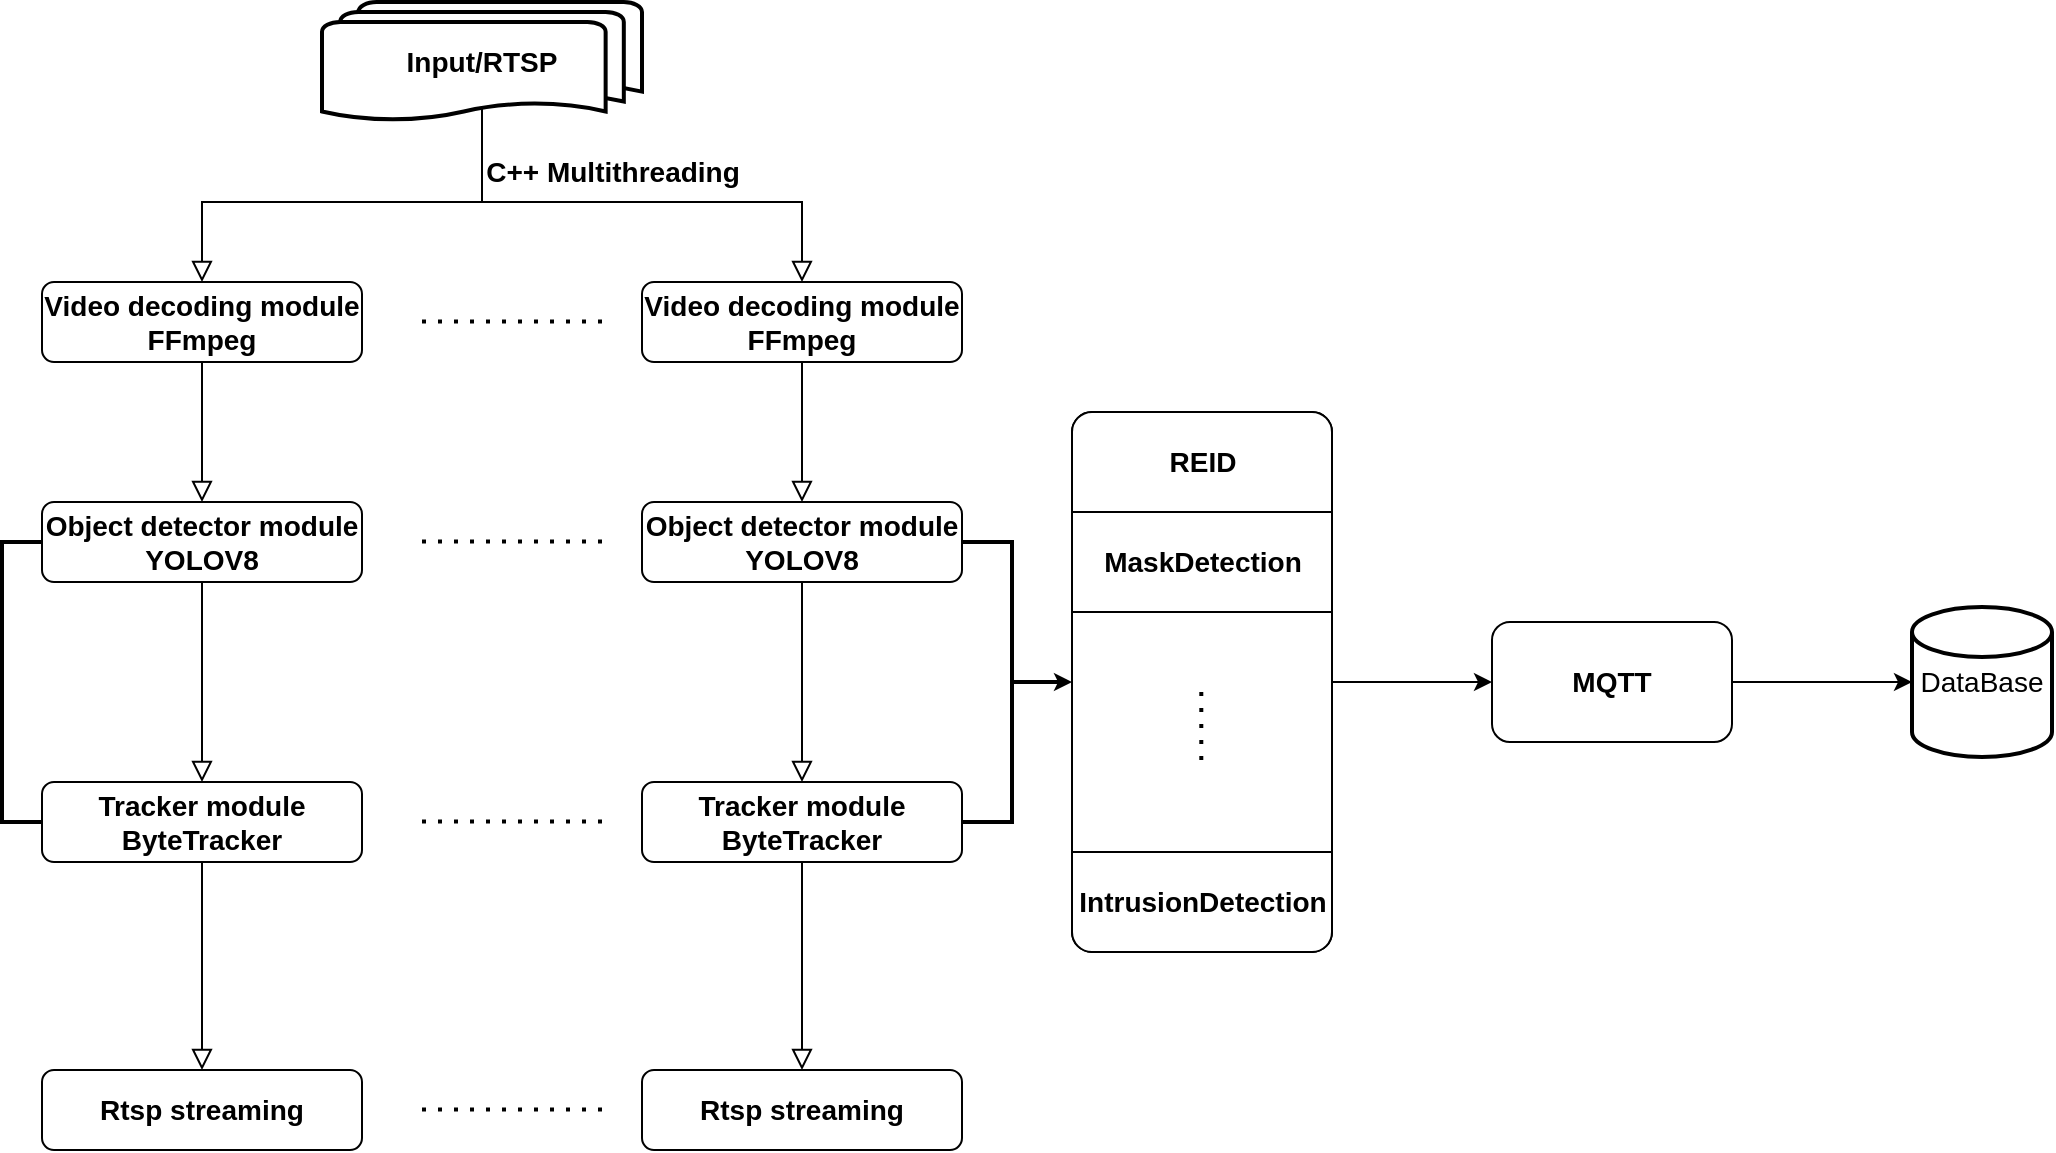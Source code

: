 <mxfile version="20.8.20" type="github">
  <diagram id="C5RBs43oDa-KdzZeNtuy" name="Page-1">
    <mxGraphModel dx="1430" dy="792" grid="1" gridSize="10" guides="1" tooltips="1" connect="1" arrows="1" fold="1" page="1" pageScale="1" pageWidth="1169" pageHeight="827" background="#ffffff" math="0" shadow="0">
      <root>
        <mxCell id="WIyWlLk6GJQsqaUBKTNV-0" />
        <mxCell id="WIyWlLk6GJQsqaUBKTNV-1" parent="WIyWlLk6GJQsqaUBKTNV-0" />
        <mxCell id="WIyWlLk6GJQsqaUBKTNV-2" value="" style="rounded=0;html=1;jettySize=auto;orthogonalLoop=1;fontSize=14;endArrow=block;endFill=0;endSize=8;strokeWidth=1;shadow=0;labelBackgroundColor=none;edgeStyle=orthogonalEdgeStyle;exitX=0.5;exitY=0.88;exitDx=0;exitDy=0;exitPerimeter=0;fontStyle=1" parent="WIyWlLk6GJQsqaUBKTNV-1" source="Zim9T-EeI6xXf0g0qFfT-13" target="Zim9T-EeI6xXf0g0qFfT-5" edge="1">
          <mxGeometry relative="1" as="geometry">
            <mxPoint x="230" y="100" as="sourcePoint" />
            <mxPoint x="230" y="170" as="targetPoint" />
          </mxGeometry>
        </mxCell>
        <mxCell id="WIyWlLk6GJQsqaUBKTNV-12" value="Object detector module&lt;br style=&quot;border-color: var(--border-color);&quot;&gt;YOLOV8" style="rounded=1;whiteSpace=wrap;html=1;fontSize=14;glass=0;strokeWidth=1;shadow=0;fontStyle=1" parent="WIyWlLk6GJQsqaUBKTNV-1" vertex="1">
          <mxGeometry x="70" y="280" width="160" height="40" as="geometry" />
        </mxCell>
        <mxCell id="Zim9T-EeI6xXf0g0qFfT-1" value="" style="rounded=0;html=1;jettySize=auto;orthogonalLoop=1;fontSize=14;endArrow=block;endFill=0;endSize=8;strokeWidth=1;shadow=0;labelBackgroundColor=none;edgeStyle=orthogonalEdgeStyle;exitX=0.5;exitY=1;exitDx=0;exitDy=0;fontStyle=1" edge="1" parent="WIyWlLk6GJQsqaUBKTNV-1" source="Zim9T-EeI6xXf0g0qFfT-5" target="WIyWlLk6GJQsqaUBKTNV-12">
          <mxGeometry relative="1" as="geometry">
            <mxPoint x="150" y="230" as="sourcePoint" />
            <mxPoint x="139.76" y="260" as="targetPoint" />
          </mxGeometry>
        </mxCell>
        <mxCell id="Zim9T-EeI6xXf0g0qFfT-5" value="Video decoding module&lt;br&gt;FFmpeg" style="rounded=1;whiteSpace=wrap;html=1;fontSize=14;glass=0;strokeWidth=1;shadow=0;fontStyle=1" vertex="1" parent="WIyWlLk6GJQsqaUBKTNV-1">
          <mxGeometry x="70" y="170" width="160" height="40" as="geometry" />
        </mxCell>
        <mxCell id="Zim9T-EeI6xXf0g0qFfT-6" value="Tracker module&lt;br&gt;ByteTracker" style="rounded=1;whiteSpace=wrap;html=1;fontSize=14;glass=0;strokeWidth=1;shadow=0;fontStyle=1" vertex="1" parent="WIyWlLk6GJQsqaUBKTNV-1">
          <mxGeometry x="70" y="420" width="160" height="40" as="geometry" />
        </mxCell>
        <mxCell id="Zim9T-EeI6xXf0g0qFfT-7" value="" style="rounded=0;html=1;jettySize=auto;orthogonalLoop=1;fontSize=14;endArrow=block;endFill=0;endSize=8;strokeWidth=1;shadow=0;labelBackgroundColor=none;edgeStyle=orthogonalEdgeStyle;fontStyle=1" edge="1" parent="WIyWlLk6GJQsqaUBKTNV-1" source="WIyWlLk6GJQsqaUBKTNV-12" target="Zim9T-EeI6xXf0g0qFfT-6">
          <mxGeometry relative="1" as="geometry">
            <mxPoint x="149.76" y="320" as="sourcePoint" />
            <mxPoint x="149.76" y="390" as="targetPoint" />
          </mxGeometry>
        </mxCell>
        <mxCell id="Zim9T-EeI6xXf0g0qFfT-8" value="Rtsp streaming" style="rounded=1;whiteSpace=wrap;html=1;fontSize=14;glass=0;strokeWidth=1;shadow=0;fontStyle=1" vertex="1" parent="WIyWlLk6GJQsqaUBKTNV-1">
          <mxGeometry x="70" y="564" width="160" height="40" as="geometry" />
        </mxCell>
        <mxCell id="Zim9T-EeI6xXf0g0qFfT-9" value="" style="rounded=0;html=1;jettySize=auto;orthogonalLoop=1;fontSize=14;endArrow=block;endFill=0;endSize=8;strokeWidth=1;shadow=0;labelBackgroundColor=none;edgeStyle=orthogonalEdgeStyle;entryX=0.5;entryY=0;entryDx=0;entryDy=0;fontStyle=1" edge="1" parent="WIyWlLk6GJQsqaUBKTNV-1" source="Zim9T-EeI6xXf0g0qFfT-6" target="Zim9T-EeI6xXf0g0qFfT-8">
          <mxGeometry relative="1" as="geometry">
            <mxPoint x="149.76" y="430" as="sourcePoint" />
            <mxPoint x="149.76" y="500" as="targetPoint" />
          </mxGeometry>
        </mxCell>
        <mxCell id="Zim9T-EeI6xXf0g0qFfT-13" value="Input/RTSP" style="strokeWidth=2;html=1;shape=mxgraph.flowchart.multi-document;whiteSpace=wrap;fontSize=14;fontStyle=1" vertex="1" parent="WIyWlLk6GJQsqaUBKTNV-1">
          <mxGeometry x="210" y="30" width="160" height="60" as="geometry" />
        </mxCell>
        <mxCell id="Zim9T-EeI6xXf0g0qFfT-15" value="Object detector module&lt;br&gt;YOLOV8" style="rounded=1;whiteSpace=wrap;html=1;fontSize=14;glass=0;strokeWidth=1;shadow=0;fontStyle=1" vertex="1" parent="WIyWlLk6GJQsqaUBKTNV-1">
          <mxGeometry x="370" y="280" width="160" height="40" as="geometry" />
        </mxCell>
        <mxCell id="Zim9T-EeI6xXf0g0qFfT-16" value="" style="rounded=0;html=1;jettySize=auto;orthogonalLoop=1;fontSize=14;endArrow=block;endFill=0;endSize=8;strokeWidth=1;shadow=0;labelBackgroundColor=none;edgeStyle=orthogonalEdgeStyle;exitX=0.5;exitY=1;exitDx=0;exitDy=0;fontStyle=1" edge="1" parent="WIyWlLk6GJQsqaUBKTNV-1" source="Zim9T-EeI6xXf0g0qFfT-17" target="Zim9T-EeI6xXf0g0qFfT-15">
          <mxGeometry relative="1" as="geometry">
            <mxPoint x="450" y="230" as="sourcePoint" />
            <mxPoint x="439.76" y="260" as="targetPoint" />
          </mxGeometry>
        </mxCell>
        <mxCell id="Zim9T-EeI6xXf0g0qFfT-17" value="Video decoding module&lt;br style=&quot;border-color: var(--border-color);&quot;&gt;FFmpeg" style="rounded=1;whiteSpace=wrap;html=1;fontSize=14;glass=0;strokeWidth=1;shadow=0;fontStyle=1" vertex="1" parent="WIyWlLk6GJQsqaUBKTNV-1">
          <mxGeometry x="370" y="170" width="160" height="40" as="geometry" />
        </mxCell>
        <mxCell id="Zim9T-EeI6xXf0g0qFfT-18" value="Tracker module&lt;br style=&quot;border-color: var(--border-color);&quot;&gt;ByteTracker" style="rounded=1;whiteSpace=wrap;html=1;fontSize=14;glass=0;strokeWidth=1;shadow=0;fontStyle=1" vertex="1" parent="WIyWlLk6GJQsqaUBKTNV-1">
          <mxGeometry x="370" y="420" width="160" height="40" as="geometry" />
        </mxCell>
        <mxCell id="Zim9T-EeI6xXf0g0qFfT-19" value="" style="rounded=0;html=1;jettySize=auto;orthogonalLoop=1;fontSize=14;endArrow=block;endFill=0;endSize=8;strokeWidth=1;shadow=0;labelBackgroundColor=none;edgeStyle=orthogonalEdgeStyle;fontStyle=1" edge="1" parent="WIyWlLk6GJQsqaUBKTNV-1" source="Zim9T-EeI6xXf0g0qFfT-15" target="Zim9T-EeI6xXf0g0qFfT-18">
          <mxGeometry relative="1" as="geometry">
            <mxPoint x="449.76" y="320" as="sourcePoint" />
            <mxPoint x="449.76" y="390" as="targetPoint" />
          </mxGeometry>
        </mxCell>
        <mxCell id="Zim9T-EeI6xXf0g0qFfT-20" value="Rtsp streaming" style="rounded=1;whiteSpace=wrap;html=1;fontSize=14;glass=0;strokeWidth=1;shadow=0;fontStyle=1" vertex="1" parent="WIyWlLk6GJQsqaUBKTNV-1">
          <mxGeometry x="370" y="564" width="160" height="40" as="geometry" />
        </mxCell>
        <mxCell id="Zim9T-EeI6xXf0g0qFfT-21" value="" style="rounded=0;html=1;jettySize=auto;orthogonalLoop=1;fontSize=14;endArrow=block;endFill=0;endSize=8;strokeWidth=1;shadow=0;labelBackgroundColor=none;edgeStyle=orthogonalEdgeStyle;entryX=0.5;entryY=0;entryDx=0;entryDy=0;fontStyle=1" edge="1" parent="WIyWlLk6GJQsqaUBKTNV-1" source="Zim9T-EeI6xXf0g0qFfT-18" target="Zim9T-EeI6xXf0g0qFfT-20">
          <mxGeometry relative="1" as="geometry">
            <mxPoint x="449.76" y="430" as="sourcePoint" />
            <mxPoint x="449.76" y="500" as="targetPoint" />
          </mxGeometry>
        </mxCell>
        <mxCell id="Zim9T-EeI6xXf0g0qFfT-23" value="" style="rounded=0;html=1;jettySize=auto;orthogonalLoop=1;fontSize=14;endArrow=block;endFill=0;endSize=8;strokeWidth=1;shadow=0;labelBackgroundColor=none;edgeStyle=orthogonalEdgeStyle;exitX=0.5;exitY=0.88;exitDx=0;exitDy=0;exitPerimeter=0;fontStyle=1" edge="1" parent="WIyWlLk6GJQsqaUBKTNV-1" source="Zim9T-EeI6xXf0g0qFfT-13" target="Zim9T-EeI6xXf0g0qFfT-17">
          <mxGeometry relative="1" as="geometry">
            <mxPoint x="280" y="90" as="sourcePoint" />
            <mxPoint x="160" y="180" as="targetPoint" />
            <Array as="points">
              <mxPoint x="290" y="130" />
              <mxPoint x="450" y="130" />
            </Array>
          </mxGeometry>
        </mxCell>
        <mxCell id="Zim9T-EeI6xXf0g0qFfT-24" value="" style="endArrow=none;dashed=1;html=1;dashPattern=1 3;strokeWidth=2;rounded=0;fontSize=14;fontStyle=1" edge="1" parent="WIyWlLk6GJQsqaUBKTNV-1">
          <mxGeometry width="50" height="50" relative="1" as="geometry">
            <mxPoint x="260" y="189.76" as="sourcePoint" />
            <mxPoint x="350" y="189.76" as="targetPoint" />
          </mxGeometry>
        </mxCell>
        <mxCell id="Zim9T-EeI6xXf0g0qFfT-25" value="" style="endArrow=none;dashed=1;html=1;dashPattern=1 3;strokeWidth=2;rounded=0;fontSize=14;fontStyle=1" edge="1" parent="WIyWlLk6GJQsqaUBKTNV-1">
          <mxGeometry width="50" height="50" relative="1" as="geometry">
            <mxPoint x="260" y="299.76" as="sourcePoint" />
            <mxPoint x="350" y="299.76" as="targetPoint" />
          </mxGeometry>
        </mxCell>
        <mxCell id="Zim9T-EeI6xXf0g0qFfT-26" value="" style="endArrow=none;dashed=1;html=1;dashPattern=1 3;strokeWidth=2;rounded=0;fontSize=14;fontStyle=1" edge="1" parent="WIyWlLk6GJQsqaUBKTNV-1">
          <mxGeometry width="50" height="50" relative="1" as="geometry">
            <mxPoint x="260" y="583.76" as="sourcePoint" />
            <mxPoint x="350" y="583.76" as="targetPoint" />
          </mxGeometry>
        </mxCell>
        <mxCell id="Zim9T-EeI6xXf0g0qFfT-27" value="" style="endArrow=none;dashed=1;html=1;dashPattern=1 3;strokeWidth=2;rounded=0;fontSize=14;fontStyle=1" edge="1" parent="WIyWlLk6GJQsqaUBKTNV-1">
          <mxGeometry width="50" height="50" relative="1" as="geometry">
            <mxPoint x="260" y="439.76" as="sourcePoint" />
            <mxPoint x="350" y="439.76" as="targetPoint" />
          </mxGeometry>
        </mxCell>
        <mxCell id="Zim9T-EeI6xXf0g0qFfT-28" value="C++&amp;nbsp;Multithreading" style="text;html=1;align=center;verticalAlign=middle;resizable=0;points=[];autosize=1;strokeColor=none;fillColor=none;fontSize=14;fontStyle=1" vertex="1" parent="WIyWlLk6GJQsqaUBKTNV-1">
          <mxGeometry x="280" y="100" width="150" height="30" as="geometry" />
        </mxCell>
        <mxCell id="Zim9T-EeI6xXf0g0qFfT-68" value="" style="strokeWidth=1;shadow=0;dashed=0;align=center;html=1;shape=mxgraph.mockup.rrect;rSize=10;labelBorderColor=#000000;fontSize=14;fontStyle=1" vertex="1" parent="WIyWlLk6GJQsqaUBKTNV-1">
          <mxGeometry x="585" y="235" width="130" height="270" as="geometry" />
        </mxCell>
        <mxCell id="Zim9T-EeI6xXf0g0qFfT-69" value="MaskDetection" style="strokeColor=inherit;fillColor=inherit;gradientColor=inherit;strokeWidth=1;shadow=0;dashed=0;align=center;html=1;shape=mxgraph.mockup.rrect;rSize=0;fontSize=14;fontColor=#000000;fontStyle=1;resizeWidth=1;" vertex="1" parent="Zim9T-EeI6xXf0g0qFfT-68">
          <mxGeometry width="130" height="50" relative="1" as="geometry">
            <mxPoint y="50" as="offset" />
          </mxGeometry>
        </mxCell>
        <mxCell id="Zim9T-EeI6xXf0g0qFfT-71" value="IntrusionDetection" style="strokeColor=inherit;fillColor=inherit;gradientColor=inherit;strokeWidth=1;shadow=0;dashed=0;align=center;html=1;shape=mxgraph.mockup.bottomButton;rSize=10;fontSize=14;fontColor=#000000;fontStyle=1;resizeWidth=1;" vertex="1" parent="Zim9T-EeI6xXf0g0qFfT-68">
          <mxGeometry y="1" width="130" height="50" relative="1" as="geometry">
            <mxPoint y="-50" as="offset" />
          </mxGeometry>
        </mxCell>
        <mxCell id="Zim9T-EeI6xXf0g0qFfT-74" value="REID" style="strokeColor=inherit;fillColor=inherit;gradientColor=inherit;strokeWidth=1;shadow=0;dashed=0;align=center;html=1;shape=mxgraph.mockup.bottomButton;rSize=10;fontSize=14;fontColor=#000000;fontStyle=1;resizeWidth=1;direction=west;" vertex="1" parent="Zim9T-EeI6xXf0g0qFfT-68">
          <mxGeometry width="130" height="50" as="geometry" />
        </mxCell>
        <mxCell id="Zim9T-EeI6xXf0g0qFfT-77" value="" style="endArrow=none;dashed=1;html=1;dashPattern=1 3;strokeWidth=2;rounded=0;fontSize=14;fontStyle=1" edge="1" parent="Zim9T-EeI6xXf0g0qFfT-68">
          <mxGeometry width="50" height="50" relative="1" as="geometry">
            <mxPoint x="64.652" y="174" as="sourcePoint" />
            <mxPoint x="64.652" y="134" as="targetPoint" />
          </mxGeometry>
        </mxCell>
        <mxCell id="Zim9T-EeI6xXf0g0qFfT-84" value="" style="edgeStyle=orthogonalEdgeStyle;rounded=0;orthogonalLoop=1;jettySize=auto;html=1;fontSize=14;fontColor=#000000;" edge="1" parent="WIyWlLk6GJQsqaUBKTNV-1" source="Zim9T-EeI6xXf0g0qFfT-78" target="Zim9T-EeI6xXf0g0qFfT-83">
          <mxGeometry relative="1" as="geometry" />
        </mxCell>
        <mxCell id="Zim9T-EeI6xXf0g0qFfT-78" value="MQTT" style="rounded=1;whiteSpace=wrap;html=1;labelBackgroundColor=none;labelBorderColor=none;fillColor=#FFFFFF;fontSize=14;fontStyle=1" vertex="1" parent="WIyWlLk6GJQsqaUBKTNV-1">
          <mxGeometry x="795" y="340" width="120" height="60" as="geometry" />
        </mxCell>
        <mxCell id="Zim9T-EeI6xXf0g0qFfT-79" value="" style="endArrow=classic;html=1;rounded=0;entryX=0;entryY=0.5;entryDx=0;entryDy=0;fontSize=14;fontStyle=1" edge="1" parent="WIyWlLk6GJQsqaUBKTNV-1" source="Zim9T-EeI6xXf0g0qFfT-68" target="Zim9T-EeI6xXf0g0qFfT-78">
          <mxGeometry width="50" height="50" relative="1" as="geometry">
            <mxPoint x="765" y="515" as="sourcePoint" />
            <mxPoint x="815" y="465" as="targetPoint" />
          </mxGeometry>
        </mxCell>
        <mxCell id="Zim9T-EeI6xXf0g0qFfT-81" value="" style="strokeWidth=2;html=1;shape=mxgraph.flowchart.annotation_2;align=left;labelPosition=right;pointerEvents=1;labelBackgroundColor=none;labelBorderColor=none;fillColor=#FFFFFF;direction=west;fontSize=14;fontStyle=1" vertex="1" parent="WIyWlLk6GJQsqaUBKTNV-1">
          <mxGeometry x="530" y="300" width="50" height="140" as="geometry" />
        </mxCell>
        <mxCell id="Zim9T-EeI6xXf0g0qFfT-82" value="" style="strokeWidth=2;html=1;shape=mxgraph.flowchart.annotation_1;align=left;pointerEvents=1;labelBackgroundColor=none;labelBorderColor=none;fillColor=#FFFFFF;fontSize=14;fontStyle=1" vertex="1" parent="WIyWlLk6GJQsqaUBKTNV-1">
          <mxGeometry x="50" y="300" width="20" height="140" as="geometry" />
        </mxCell>
        <mxCell id="Zim9T-EeI6xXf0g0qFfT-83" value="DataBase" style="strokeWidth=2;html=1;shape=mxgraph.flowchart.database;whiteSpace=wrap;labelBackgroundColor=none;labelBorderColor=none;fontSize=14;fontColor=#000000;fillColor=#FFFFFF;" vertex="1" parent="WIyWlLk6GJQsqaUBKTNV-1">
          <mxGeometry x="1005" y="332.5" width="70" height="75" as="geometry" />
        </mxCell>
        <mxCell id="Zim9T-EeI6xXf0g0qFfT-85" value="" style="endArrow=classic;html=1;rounded=0;fontSize=12;fontColor=#000000;exitX=0;exitY=0.5;exitDx=0;exitDy=0;exitPerimeter=0;" edge="1" parent="WIyWlLk6GJQsqaUBKTNV-1" source="Zim9T-EeI6xXf0g0qFfT-81" target="Zim9T-EeI6xXf0g0qFfT-68">
          <mxGeometry width="50" height="50" relative="1" as="geometry">
            <mxPoint x="670" y="670" as="sourcePoint" />
            <mxPoint x="720" y="620" as="targetPoint" />
          </mxGeometry>
        </mxCell>
      </root>
    </mxGraphModel>
  </diagram>
</mxfile>
